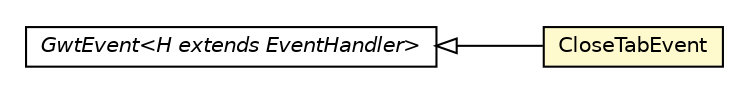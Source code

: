 #!/usr/local/bin/dot
#
# Class diagram 
# Generated by UMLGraph version R5_6-24-gf6e263 (http://www.umlgraph.org/)
#

digraph G {
	edge [fontname="Helvetica",fontsize=10,labelfontname="Helvetica",labelfontsize=10];
	node [fontname="Helvetica",fontsize=10,shape=plaintext];
	nodesep=0.25;
	ranksep=0.5;
	rankdir=LR;
	// com.gwtplatform.carstore.client.application.cars.car.navigation.CloseTabEvent
	c136408 [label=<<table title="com.gwtplatform.carstore.client.application.cars.car.navigation.CloseTabEvent" border="0" cellborder="1" cellspacing="0" cellpadding="2" port="p" bgcolor="lemonChiffon" href="./CloseTabEvent.html">
		<tr><td><table border="0" cellspacing="0" cellpadding="1">
<tr><td align="center" balign="center"> CloseTabEvent </td></tr>
		</table></td></tr>
		</table>>, URL="./CloseTabEvent.html", fontname="Helvetica", fontcolor="black", fontsize=10.0];
	//com.gwtplatform.carstore.client.application.cars.car.navigation.CloseTabEvent extends com.google.gwt.event.shared.GwtEvent<com.gwtplatform.carstore.client.application.cars.car.navigation.CloseTabEvent.CloseTabHandler>
	c136617:p -> c136408:p [dir=back,arrowtail=empty];
	// com.google.gwt.event.shared.GwtEvent<H extends com.google.gwt.event.shared.EventHandler>
	c136617 [label=<<table title="com.google.gwt.event.shared.GwtEvent" border="0" cellborder="1" cellspacing="0" cellpadding="2" port="p" href="http://google-web-toolkit.googlecode.com/svn/javadoc/latest/com/google/gwt/event/shared/GwtEvent.html">
		<tr><td><table border="0" cellspacing="0" cellpadding="1">
<tr><td align="center" balign="center"><font face="Helvetica-Oblique"> GwtEvent&lt;H extends EventHandler&gt; </font></td></tr>
		</table></td></tr>
		</table>>, URL="http://google-web-toolkit.googlecode.com/svn/javadoc/latest/com/google/gwt/event/shared/GwtEvent.html", fontname="Helvetica", fontcolor="black", fontsize=10.0];
}

